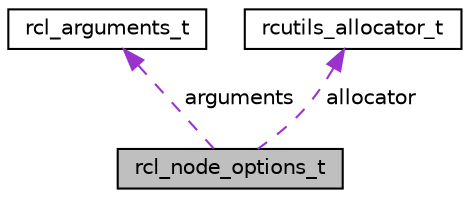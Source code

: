 digraph "rcl_node_options_t"
{
  edge [fontname="Helvetica",fontsize="10",labelfontname="Helvetica",labelfontsize="10"];
  node [fontname="Helvetica",fontsize="10",shape=record];
  Node1 [label="rcl_node_options_t",height=0.2,width=0.4,color="black", fillcolor="grey75", style="filled", fontcolor="black"];
  Node2 -> Node1 [dir="back",color="darkorchid3",fontsize="10",style="dashed",label=" arguments" ,fontname="Helvetica"];
  Node2 [label="rcl_arguments_t",height=0.2,width=0.4,color="black", fillcolor="white", style="filled",URL="$structrcl__arguments__t.html",tooltip="Hold output of parsing command line arguments. "];
  Node3 -> Node1 [dir="back",color="darkorchid3",fontsize="10",style="dashed",label=" allocator" ,fontname="Helvetica"];
  Node3 [label="rcutils_allocator_t",height=0.2,width=0.4,color="black", fillcolor="white", style="filled",URL="/tmp/tmp.Txb212H7Lz/doxygen_tag_files/rcutils.tag$structrcutils__allocator__t.html"];
}
